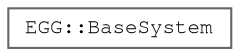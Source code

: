 digraph "Graphical Class Hierarchy"
{
 // LATEX_PDF_SIZE
  bgcolor="transparent";
  edge [fontname=FreeMono,fontsize=10,labelfontname=FreeMono,labelfontsize=10];
  node [fontname=FreeMono,fontsize=10,shape=box,height=0.2,width=0.4];
  rankdir="LR";
  Node0 [label="EGG::BaseSystem",height=0.2,width=0.4,color="grey40", fillcolor="white", style="filled",URL="$class_e_g_g_1_1_base_system.html",tooltip=" "];
}
